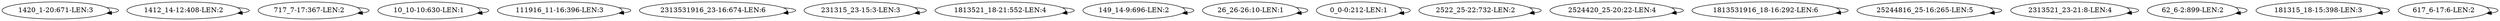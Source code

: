 digraph G {
    "1420_1-20:671-LEN:3" -> "1420_1-20:671-LEN:3";
    "1412_14-12:408-LEN:2" -> "1412_14-12:408-LEN:2";
    "717_7-17:367-LEN:2" -> "717_7-17:367-LEN:2";
    "10_10-10:630-LEN:1" -> "10_10-10:630-LEN:1";
    "111916_11-16:396-LEN:3" -> "111916_11-16:396-LEN:3";
    "2313531916_23-16:674-LEN:6" -> "2313531916_23-16:674-LEN:6";
    "231315_23-15:3-LEN:3" -> "231315_23-15:3-LEN:3";
    "1813521_18-21:552-LEN:4" -> "1813521_18-21:552-LEN:4";
    "149_14-9:696-LEN:2" -> "149_14-9:696-LEN:2";
    "26_26-26:10-LEN:1" -> "26_26-26:10-LEN:1";
    "0_0-0:212-LEN:1" -> "0_0-0:212-LEN:1";
    "2522_25-22:732-LEN:2" -> "2522_25-22:732-LEN:2";
    "2524420_25-20:22-LEN:4" -> "2524420_25-20:22-LEN:4";
    "1813531916_18-16:292-LEN:6" -> "1813531916_18-16:292-LEN:6";
    "25244816_25-16:265-LEN:5" -> "25244816_25-16:265-LEN:5";
    "2313521_23-21:8-LEN:4" -> "2313521_23-21:8-LEN:4";
    "62_6-2:899-LEN:2" -> "62_6-2:899-LEN:2";
    "181315_18-15:398-LEN:3" -> "181315_18-15:398-LEN:3";
    "617_6-17:6-LEN:2" -> "617_6-17:6-LEN:2";
}

